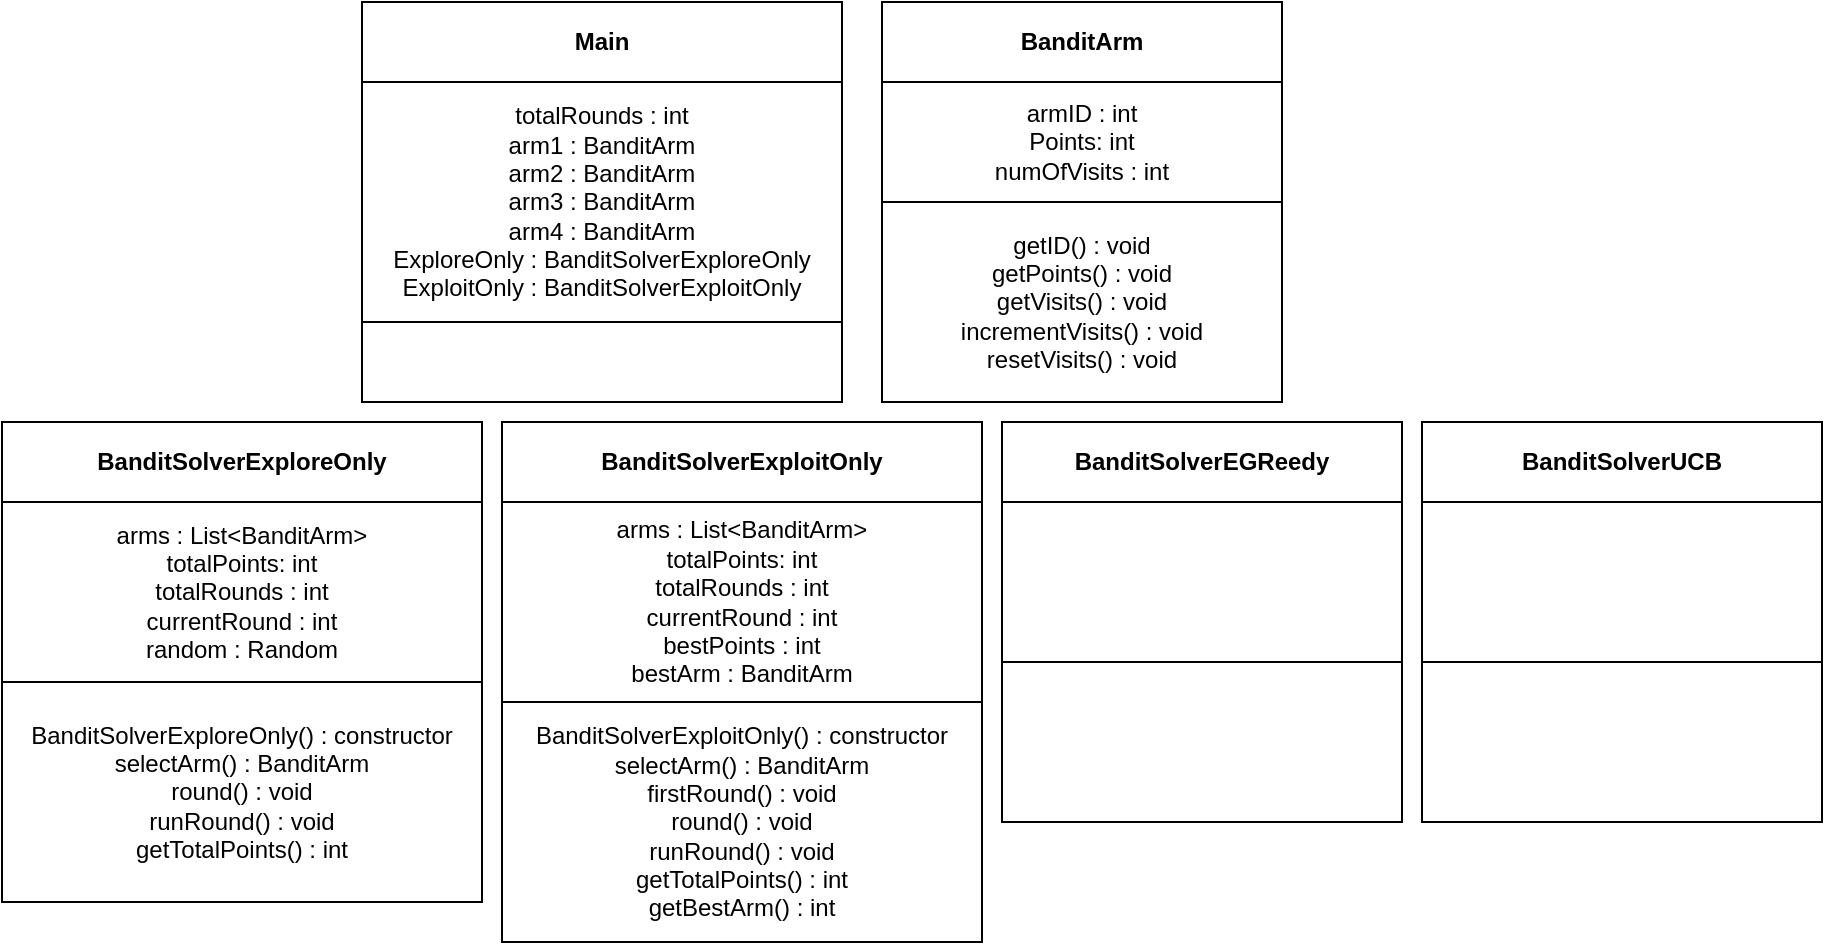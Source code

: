 <mxfile version="23.1.5" type="device">
  <diagram name="Page-1" id="kNPr2RnLPrwRS-I9x5If">
    <mxGraphModel dx="926" dy="828" grid="1" gridSize="10" guides="1" tooltips="1" connect="1" arrows="1" fold="1" page="1" pageScale="1" pageWidth="827" pageHeight="1169" math="0" shadow="0">
      <root>
        <mxCell id="0" />
        <mxCell id="1" parent="0" />
        <mxCell id="1vqhupfZXYNKLFvkHFP_-1" value="Main" style="swimlane;whiteSpace=wrap;html=1;startSize=40;" parent="1" vertex="1">
          <mxGeometry x="190" y="10" width="240" height="200" as="geometry" />
        </mxCell>
        <mxCell id="1vqhupfZXYNKLFvkHFP_-23" value="totalRounds : int&lt;br&gt;arm1 : BanditArm&lt;br&gt;arm2 : BanditArm&lt;br&gt;arm3 : BanditArm&lt;br&gt;arm4 : BanditArm&lt;br&gt;ExploreOnly :&amp;nbsp;BanditSolverExploreOnly&lt;br&gt;ExploitOnly : BanditSolverExploitOnly" style="whiteSpace=wrap;html=1;" parent="1vqhupfZXYNKLFvkHFP_-1" vertex="1">
          <mxGeometry y="40" width="240" height="120" as="geometry" />
        </mxCell>
        <mxCell id="1vqhupfZXYNKLFvkHFP_-25" value="" style="whiteSpace=wrap;html=1;" parent="1vqhupfZXYNKLFvkHFP_-1" vertex="1">
          <mxGeometry y="160" width="240" height="40" as="geometry" />
        </mxCell>
        <mxCell id="1vqhupfZXYNKLFvkHFP_-32" value="BanditArm" style="swimlane;whiteSpace=wrap;html=1;startSize=40;" parent="1" vertex="1">
          <mxGeometry x="450" y="10" width="200" height="200" as="geometry" />
        </mxCell>
        <mxCell id="1vqhupfZXYNKLFvkHFP_-33" value="armID : int&lt;br&gt;Points: int&lt;br&gt;numOfVisits : int" style="whiteSpace=wrap;html=1;" parent="1vqhupfZXYNKLFvkHFP_-32" vertex="1">
          <mxGeometry y="40" width="200" height="60" as="geometry" />
        </mxCell>
        <mxCell id="1vqhupfZXYNKLFvkHFP_-35" value="getID() : void&lt;br&gt;getPoints() : void&lt;br&gt;getVisits() : void&lt;br&gt;incrementVisits() : void&lt;br&gt;resetVisits() : void" style="whiteSpace=wrap;html=1;" parent="1vqhupfZXYNKLFvkHFP_-32" vertex="1">
          <mxGeometry y="100" width="200" height="100" as="geometry" />
        </mxCell>
        <mxCell id="1vqhupfZXYNKLFvkHFP_-37" value="BanditSolverExploreOnly" style="swimlane;whiteSpace=wrap;html=1;startSize=40;" parent="1" vertex="1">
          <mxGeometry x="10" y="220" width="240" height="240" as="geometry" />
        </mxCell>
        <mxCell id="1vqhupfZXYNKLFvkHFP_-38" value="arms : List&amp;lt;BanditArm&amp;gt;&lt;br&gt;totalPoints: int&lt;br&gt;totalRounds : int&lt;br&gt;currentRound : int&lt;br&gt;random : Random" style="whiteSpace=wrap;html=1;" parent="1vqhupfZXYNKLFvkHFP_-37" vertex="1">
          <mxGeometry y="40" width="240" height="90" as="geometry" />
        </mxCell>
        <mxCell id="1vqhupfZXYNKLFvkHFP_-40" value="BanditSolverExploreOnly() : constructor&lt;br&gt;selectArm() : BanditArm&lt;br&gt;round() : void&lt;br&gt;runRound() : void&lt;br&gt;getTotalPoints() : int" style="whiteSpace=wrap;html=1;" parent="1vqhupfZXYNKLFvkHFP_-37" vertex="1">
          <mxGeometry y="130" width="240" height="110" as="geometry" />
        </mxCell>
        <mxCell id="6bMKrvYl9TTgVdjerZZT-1" value="BanditSolverEGReedy" style="swimlane;whiteSpace=wrap;html=1;startSize=40;" parent="1" vertex="1">
          <mxGeometry x="510" y="220" width="200" height="200" as="geometry" />
        </mxCell>
        <mxCell id="6bMKrvYl9TTgVdjerZZT-2" value="" style="whiteSpace=wrap;html=1;" parent="6bMKrvYl9TTgVdjerZZT-1" vertex="1">
          <mxGeometry y="40" width="200" height="80" as="geometry" />
        </mxCell>
        <mxCell id="6bMKrvYl9TTgVdjerZZT-3" value="" style="whiteSpace=wrap;html=1;" parent="6bMKrvYl9TTgVdjerZZT-1" vertex="1">
          <mxGeometry y="120" width="200" height="80" as="geometry" />
        </mxCell>
        <mxCell id="6bMKrvYl9TTgVdjerZZT-4" value="BanditSolverUCB" style="swimlane;whiteSpace=wrap;html=1;startSize=40;" parent="1" vertex="1">
          <mxGeometry x="720" y="220" width="200" height="200" as="geometry" />
        </mxCell>
        <mxCell id="6bMKrvYl9TTgVdjerZZT-5" value="" style="whiteSpace=wrap;html=1;" parent="6bMKrvYl9TTgVdjerZZT-4" vertex="1">
          <mxGeometry y="40" width="200" height="80" as="geometry" />
        </mxCell>
        <mxCell id="6bMKrvYl9TTgVdjerZZT-6" value="" style="whiteSpace=wrap;html=1;" parent="6bMKrvYl9TTgVdjerZZT-4" vertex="1">
          <mxGeometry y="120" width="200" height="80" as="geometry" />
        </mxCell>
        <mxCell id="6bMKrvYl9TTgVdjerZZT-7" value="BanditSolverExploitOnly" style="swimlane;whiteSpace=wrap;html=1;startSize=40;" parent="1" vertex="1">
          <mxGeometry x="260" y="220" width="240" height="260" as="geometry" />
        </mxCell>
        <mxCell id="6bMKrvYl9TTgVdjerZZT-8" value="arms : List&amp;lt;BanditArm&amp;gt;&lt;br&gt;totalPoints: int&lt;br&gt;totalRounds : int&lt;br&gt;currentRound : int&lt;br&gt;bestPoints : int&lt;br&gt;bestArm : BanditArm" style="whiteSpace=wrap;html=1;" parent="6bMKrvYl9TTgVdjerZZT-7" vertex="1">
          <mxGeometry y="40" width="240" height="100" as="geometry" />
        </mxCell>
        <mxCell id="6bMKrvYl9TTgVdjerZZT-9" value="BanditSolverExploitOnly() : constructor&lt;br&gt;selectArm() : BanditArm&lt;br&gt;firstRound() : void&lt;br&gt;round() : void&lt;br&gt;runRound() : void&lt;br&gt;getTotalPoints() : int&lt;br&gt;getBestArm() : int" style="whiteSpace=wrap;html=1;" parent="6bMKrvYl9TTgVdjerZZT-7" vertex="1">
          <mxGeometry y="140" width="240" height="120" as="geometry" />
        </mxCell>
      </root>
    </mxGraphModel>
  </diagram>
</mxfile>
